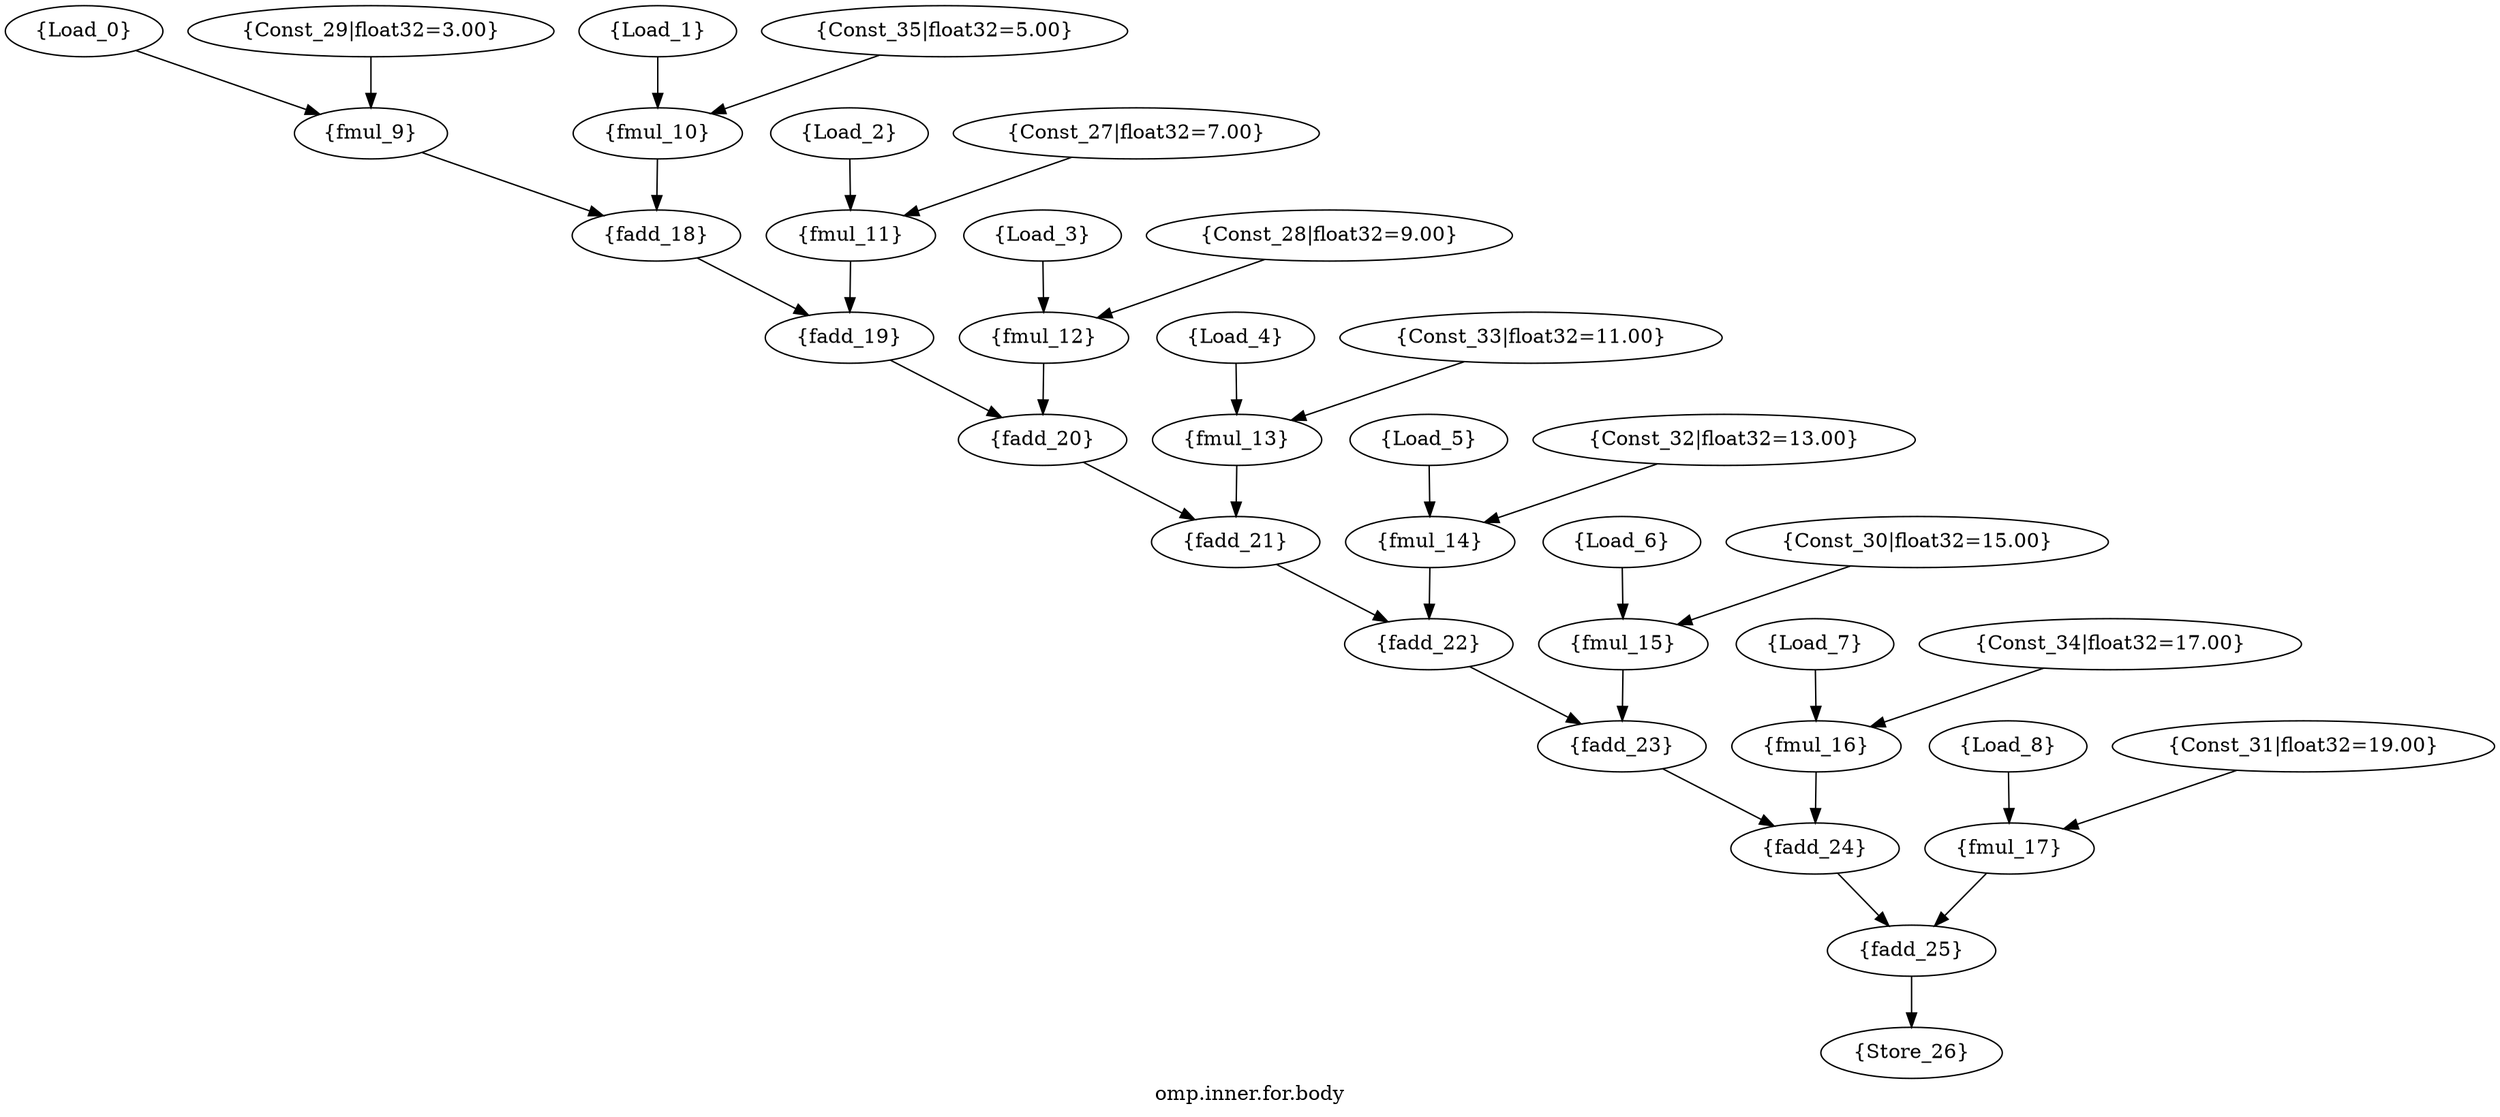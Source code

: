 /* ------- Application graph pragma -------
[SupportedOps] = {ALU, FADD, FMUL};
[SupportedOps] = {MEMPORT, INPUT, OUTPUT};
[SupportedOps] = {Constant, CONST};
*/

strict digraph "omp.inner.for.body" {
label="omp.inner.for.body";
Load_0 [label="{Load_0}", opcode=INPUT];
Load_1 [label="{Load_1}", opcode=INPUT];
Load_2 [label="{Load_2}", opcode=INPUT];
Load_3 [label="{Load_3}", opcode=INPUT];
Load_4 [label="{Load_4}", opcode=INPUT];
Load_5 [label="{Load_5}", opcode=INPUT];
Load_6 [label="{Load_6}", opcode=INPUT];
Load_7 [label="{Load_7}", opcode=INPUT];
Load_8 [label="{Load_8}", opcode=INPUT];
fmul_9 [label="{fmul_9}", opcode=FMUL];
fmul_10 [label="{fmul_10}", opcode=FMUL];
fmul_11 [label="{fmul_11}", opcode=FMUL];
fmul_12 [label="{fmul_12}", opcode=FMUL];
fmul_13 [label="{fmul_13}", opcode=FMUL];
fmul_14 [label="{fmul_14}", opcode=FMUL];
fmul_15 [label="{fmul_15}", opcode=FMUL];
fmul_16 [label="{fmul_16}", opcode=FMUL];
fmul_17 [label="{fmul_17}", opcode=FMUL];
fadd_18 [label="{fadd_18}", opcode=FADD];
fadd_19 [label="{fadd_19}", opcode=FADD];
fadd_20 [label="{fadd_20}", opcode=FADD];
fadd_21 [label="{fadd_21}", opcode=FADD];
fadd_22 [label="{fadd_22}", opcode=FADD];
fadd_23 [label="{fadd_23}", opcode=FADD];
fadd_24 [label="{fadd_24}", opcode=FADD];
fadd_25 [label="{fadd_25}", opcode=FADD];
Store_26 [label="{Store_26}", opcode=OUTPUT];
Const_27 [constVal="1", float32="7.00", label="{Const_27|float32=7.00}", opcode=CONST];
Const_28 [constVal="1", float32="9.00", label="{Const_28|float32=9.00}", opcode=CONST];
Const_29 [constVal="1", float32="3.00", label="{Const_29|float32=3.00}", opcode=CONST];
Const_30 [constVal="1", float32="15.00", label="{Const_30|float32=15.00}", opcode=CONST];
Const_31 [constVal="1", float32="19.00", label="{Const_31|float32=19.00}", opcode=CONST];
Const_32 [constVal="1", float32="13.00", label="{Const_32|float32=13.00}", opcode=CONST];
Const_33 [constVal="1", float32="11.00", label="{Const_33|float32=11.00}", opcode=CONST];
Const_34 [constVal="1", float32="17.00", label="{Const_34|float32=17.00}", opcode=CONST];
Const_35 [constVal="1", float32="5.00", label="{Const_35|float32=5.00}", opcode=CONST];
Load_0 -> fmul_9  [driver=outPinA, load=inPinB];
Load_1 -> fmul_10  [driver=outPinA, load=inPinB];
Load_2 -> fmul_11  [driver=outPinA, load=inPinB];
Load_3 -> fmul_12  [driver=outPinA, load=inPinB];
Load_4 -> fmul_13  [driver=outPinA, load=inPinB];
Load_5 -> fmul_14  [driver=outPinA, load=inPinB];
Load_6 -> fmul_15  [driver=outPinA, load=inPinB];
Load_7 -> fmul_16  [driver=outPinA, load=inPinB];
Load_8 -> fmul_17  [driver=outPinA, load=inPinB];
fmul_9 -> fadd_18  [driver=outPinA, load=inPinB];
fmul_10 -> fadd_18  [driver=outPinA, load=inPinA];
fmul_11 -> fadd_19  [driver=outPinA, load=inPinB];
fmul_12 -> fadd_20  [driver=outPinA, load=inPinB];
fmul_13 -> fadd_21  [driver=outPinA, load=inPinB];
fmul_14 -> fadd_22  [driver=outPinA, load=inPinB];
fmul_15 -> fadd_23  [driver=outPinA, load=inPinB];
fmul_16 -> fadd_24  [driver=outPinA, load=inPinB];
fmul_17 -> fadd_25  [driver=outPinA, load=inPinB];
fadd_18 -> fadd_19  [driver=outPinA, load=inPinA];
fadd_19 -> fadd_20  [driver=outPinA, load=inPinA];
fadd_20 -> fadd_21  [driver=outPinA, load=inPinA];
fadd_21 -> fadd_22  [driver=outPinA, load=inPinA];
fadd_22 -> fadd_23  [driver=outPinA, load=inPinA];
fadd_23 -> fadd_24  [driver=outPinA, load=inPinA];
fadd_24 -> fadd_25  [driver=outPinA, load=inPinA];
fadd_25 -> Store_26  [driver=outPinA, load=inPinB];
Const_27 -> fmul_11  [driver=outPinA, load=inPinA];
Const_28 -> fmul_12  [driver=outPinA, load=inPinA];
Const_29 -> fmul_9  [driver=outPinA, load=inPinA];
Const_30 -> fmul_15  [driver=outPinA, load=inPinA];
Const_31 -> fmul_17  [driver=outPinA, load=inPinA];
Const_32 -> fmul_14  [driver=outPinA, load=inPinA];
Const_33 -> fmul_13  [driver=outPinA, load=inPinA];
Const_34 -> fmul_16  [driver=outPinA, load=inPinA];
Const_35 -> fmul_10  [driver=outPinA, load=inPinA];
}
